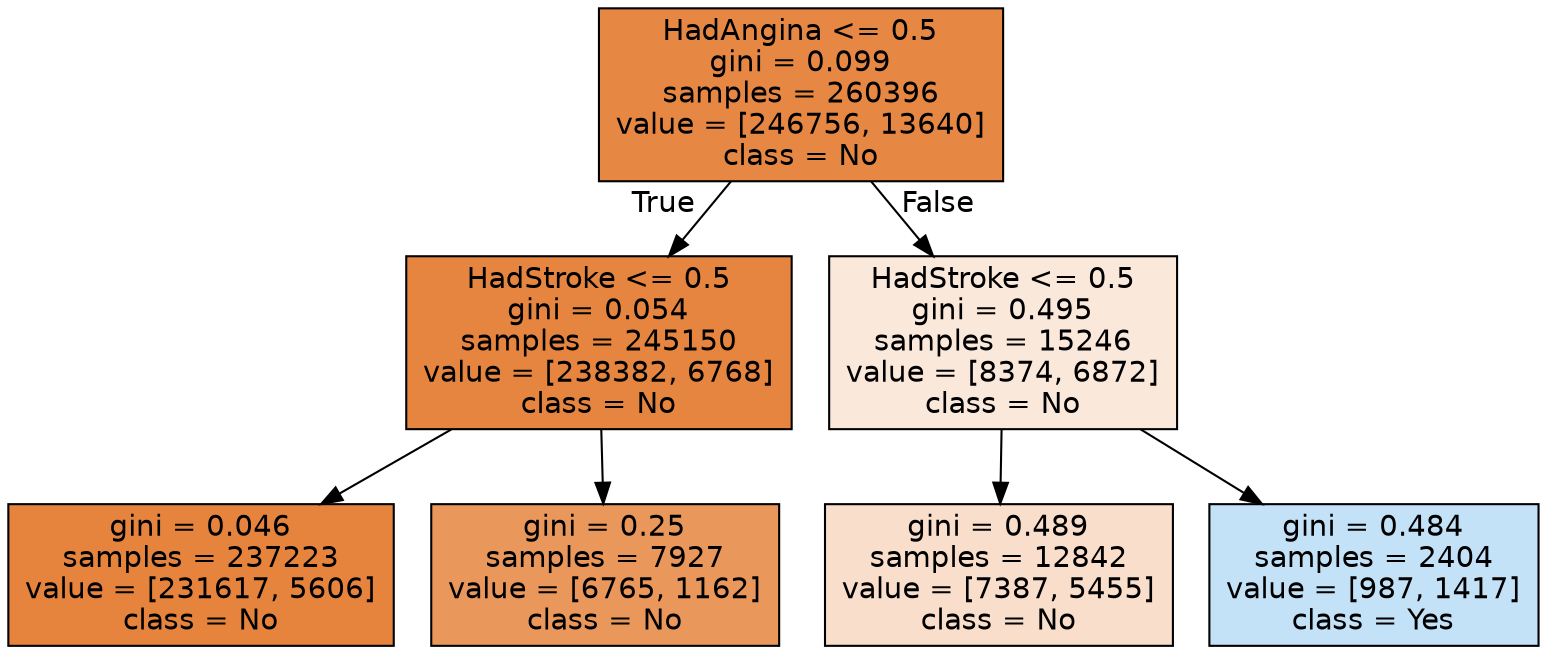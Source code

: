 digraph Tree {
node [shape=box, style="filled", color="black", fontname="helvetica"] ;
edge [fontname="helvetica"] ;
0 [label="HadAngina <= 0.5\ngini = 0.099\nsamples = 260396\nvalue = [246756, 13640]\nclass = No", fillcolor="#e68844"] ;
1 [label="HadStroke <= 0.5\ngini = 0.054\nsamples = 245150\nvalue = [238382, 6768]\nclass = No", fillcolor="#e6853f"] ;
0 -> 1 [labeldistance=2.5, labelangle=45, headlabel="True"] ;
2 [label="gini = 0.046\nsamples = 237223\nvalue = [231617, 5606]\nclass = No", fillcolor="#e6843e"] ;
1 -> 2 ;
3 [label="gini = 0.25\nsamples = 7927\nvalue = [6765, 1162]\nclass = No", fillcolor="#e9975b"] ;
1 -> 3 ;
4 [label="HadStroke <= 0.5\ngini = 0.495\nsamples = 15246\nvalue = [8374, 6872]\nclass = No", fillcolor="#fae8db"] ;
0 -> 4 [labeldistance=2.5, labelangle=-45, headlabel="False"] ;
5 [label="gini = 0.489\nsamples = 12842\nvalue = [7387, 5455]\nclass = No", fillcolor="#f8decb"] ;
4 -> 5 ;
6 [label="gini = 0.484\nsamples = 2404\nvalue = [987, 1417]\nclass = Yes", fillcolor="#c3e1f7"] ;
4 -> 6 ;
}